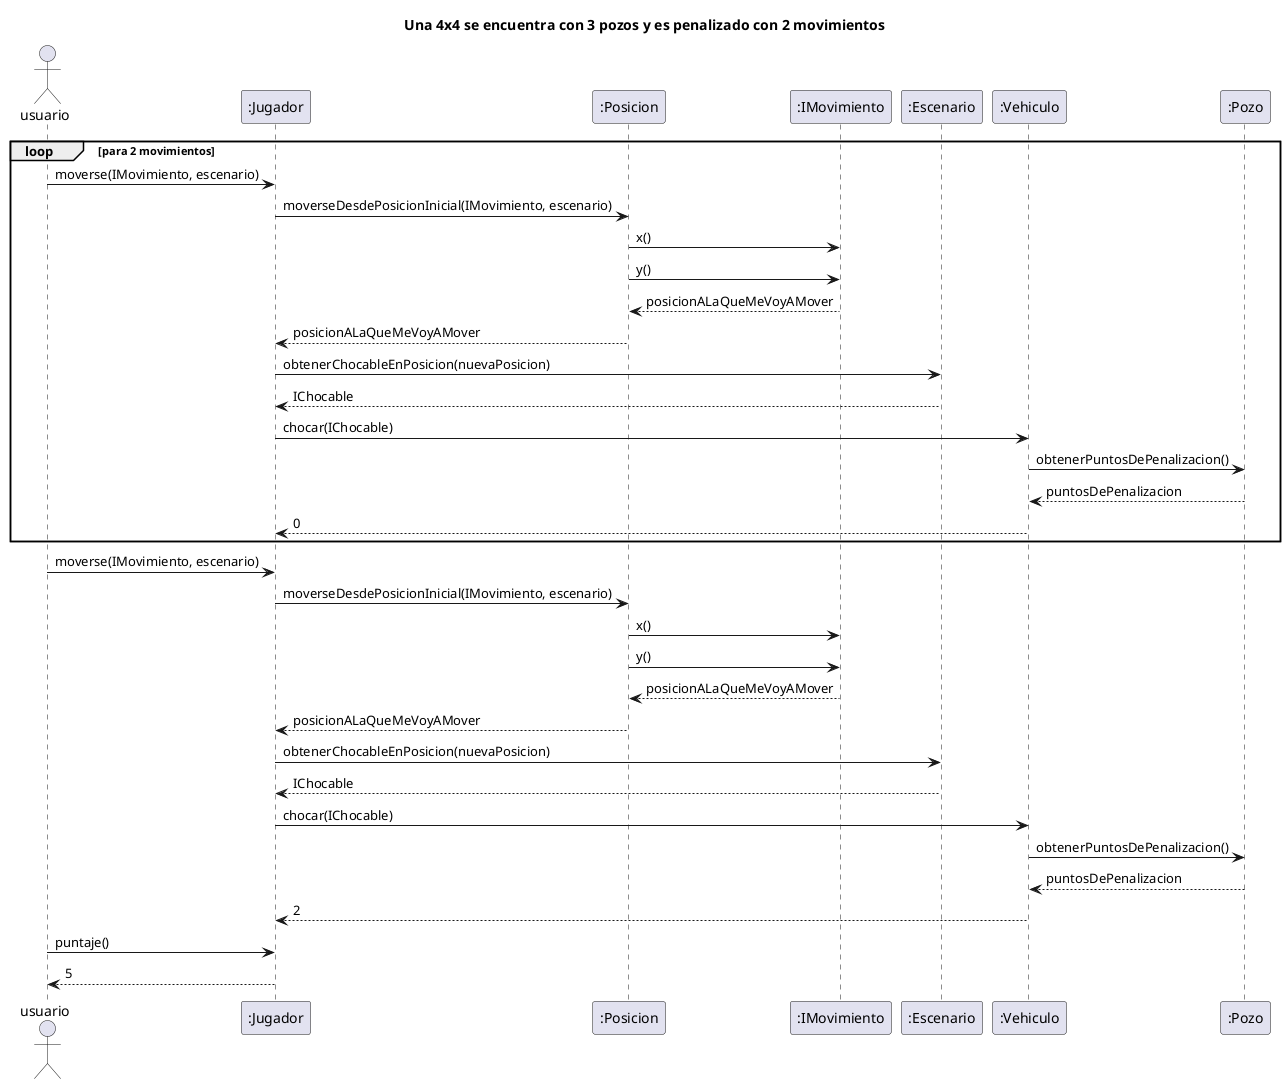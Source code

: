 @startuml
title Una 4x4 se encuentra con 3 pozos y es penalizado con 2 movimientos
Actor usuario

loop para 2 movimientos
"usuario" -> ":Jugador": moverse(IMovimiento, escenario)
":Jugador" -> ":Posicion": moverseDesdePosicionInicial(IMovimiento, escenario)
":Posicion" -> ":IMovimiento": x()
":Posicion" -> ":IMovimiento": y()
return posicionALaQueMeVoyAMover
":Posicion" --> ":Jugador": posicionALaQueMeVoyAMover
":Jugador" -> ":Escenario": obtenerChocableEnPosicion(nuevaPosicion)
":Escenario" --> ":Jugador": IChocable
":Jugador" -> ":Vehiculo": chocar(IChocable)
":Vehiculo" -> ":Pozo": obtenerPuntosDePenalizacion()
return puntosDePenalizacion
":Vehiculo" --> ":Jugador": 0
end

"usuario" -> ":Jugador": moverse(IMovimiento, escenario)
":Jugador" -> ":Posicion": moverseDesdePosicionInicial(IMovimiento, escenario)
":Posicion" -> ":IMovimiento": x()
":Posicion" -> ":IMovimiento": y()
return posicionALaQueMeVoyAMover
":Posicion" --> ":Jugador": posicionALaQueMeVoyAMover
":Jugador" -> ":Escenario": obtenerChocableEnPosicion(nuevaPosicion)
":Escenario" --> ":Jugador": IChocable
":Jugador" -> ":Vehiculo": chocar(IChocable)
":Vehiculo" -> ":Pozo": obtenerPuntosDePenalizacion()
return puntosDePenalizacion
":Vehiculo" --> ":Jugador": 2
"usuario" -> ":Jugador": puntaje()
return 5

@enduml